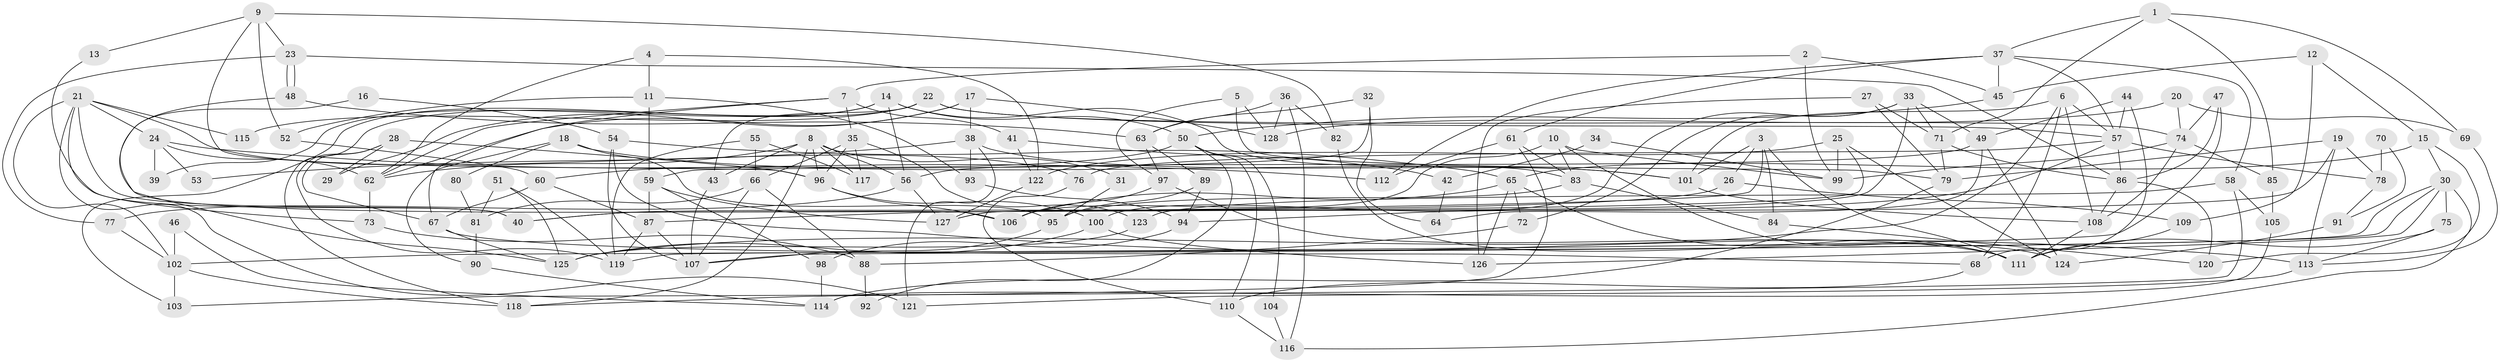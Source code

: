 // coarse degree distribution, {6: 0.08433734939759036, 5: 0.18072289156626506, 7: 0.07228915662650602, 8: 0.10843373493975904, 9: 0.024096385542168676, 4: 0.24096385542168675, 2: 0.08433734939759036, 3: 0.1566265060240964, 10: 0.024096385542168676, 11: 0.012048192771084338, 1: 0.012048192771084338}
// Generated by graph-tools (version 1.1) at 2025/52/02/27/25 19:52:08]
// undirected, 128 vertices, 256 edges
graph export_dot {
graph [start="1"]
  node [color=gray90,style=filled];
  1;
  2;
  3;
  4;
  5;
  6;
  7;
  8;
  9;
  10;
  11;
  12;
  13;
  14;
  15;
  16;
  17;
  18;
  19;
  20;
  21;
  22;
  23;
  24;
  25;
  26;
  27;
  28;
  29;
  30;
  31;
  32;
  33;
  34;
  35;
  36;
  37;
  38;
  39;
  40;
  41;
  42;
  43;
  44;
  45;
  46;
  47;
  48;
  49;
  50;
  51;
  52;
  53;
  54;
  55;
  56;
  57;
  58;
  59;
  60;
  61;
  62;
  63;
  64;
  65;
  66;
  67;
  68;
  69;
  70;
  71;
  72;
  73;
  74;
  75;
  76;
  77;
  78;
  79;
  80;
  81;
  82;
  83;
  84;
  85;
  86;
  87;
  88;
  89;
  90;
  91;
  92;
  93;
  94;
  95;
  96;
  97;
  98;
  99;
  100;
  101;
  102;
  103;
  104;
  105;
  106;
  107;
  108;
  109;
  110;
  111;
  112;
  113;
  114;
  115;
  116;
  117;
  118;
  119;
  120;
  121;
  122;
  123;
  124;
  125;
  126;
  127;
  128;
  1 -- 71;
  1 -- 37;
  1 -- 69;
  1 -- 85;
  2 -- 45;
  2 -- 99;
  2 -- 7;
  3 -- 87;
  3 -- 101;
  3 -- 26;
  3 -- 84;
  3 -- 111;
  4 -- 122;
  4 -- 11;
  4 -- 62;
  5 -- 97;
  5 -- 79;
  5 -- 128;
  6 -- 68;
  6 -- 108;
  6 -- 57;
  6 -- 101;
  6 -- 125;
  7 -- 35;
  7 -- 41;
  7 -- 62;
  7 -- 67;
  8 -- 56;
  8 -- 62;
  8 -- 31;
  8 -- 43;
  8 -- 96;
  8 -- 117;
  8 -- 118;
  9 -- 96;
  9 -- 23;
  9 -- 13;
  9 -- 52;
  9 -- 82;
  10 -- 106;
  10 -- 83;
  10 -- 99;
  10 -- 111;
  11 -- 52;
  11 -- 93;
  11 -- 59;
  12 -- 45;
  12 -- 15;
  12 -- 109;
  13 -- 40;
  14 -- 83;
  14 -- 56;
  14 -- 39;
  14 -- 50;
  14 -- 103;
  15 -- 65;
  15 -- 30;
  15 -- 120;
  16 -- 54;
  16 -- 125;
  17 -- 62;
  17 -- 128;
  17 -- 29;
  17 -- 38;
  18 -- 95;
  18 -- 101;
  18 -- 80;
  18 -- 90;
  19 -- 127;
  19 -- 79;
  19 -- 78;
  19 -- 113;
  20 -- 74;
  20 -- 69;
  20 -- 128;
  21 -- 76;
  21 -- 73;
  21 -- 24;
  21 -- 40;
  21 -- 102;
  21 -- 115;
  21 -- 121;
  22 -- 57;
  22 -- 118;
  22 -- 43;
  22 -- 74;
  22 -- 115;
  23 -- 48;
  23 -- 48;
  23 -- 86;
  23 -- 77;
  24 -- 62;
  24 -- 39;
  24 -- 53;
  24 -- 112;
  25 -- 99;
  25 -- 40;
  25 -- 122;
  25 -- 124;
  26 -- 109;
  26 -- 40;
  27 -- 71;
  27 -- 126;
  27 -- 79;
  28 -- 67;
  28 -- 96;
  28 -- 29;
  28 -- 119;
  30 -- 75;
  30 -- 116;
  30 -- 107;
  30 -- 119;
  30 -- 126;
  31 -- 95;
  32 -- 59;
  32 -- 63;
  32 -- 64;
  33 -- 127;
  33 -- 100;
  33 -- 49;
  33 -- 71;
  33 -- 72;
  34 -- 42;
  34 -- 99;
  35 -- 96;
  35 -- 66;
  35 -- 117;
  35 -- 123;
  36 -- 63;
  36 -- 128;
  36 -- 82;
  36 -- 116;
  37 -- 57;
  37 -- 61;
  37 -- 45;
  37 -- 58;
  37 -- 112;
  38 -- 101;
  38 -- 53;
  38 -- 93;
  38 -- 121;
  41 -- 122;
  41 -- 42;
  42 -- 64;
  43 -- 107;
  44 -- 49;
  44 -- 57;
  44 -- 68;
  45 -- 50;
  46 -- 114;
  46 -- 102;
  47 -- 102;
  47 -- 74;
  47 -- 86;
  48 -- 63;
  48 -- 106;
  49 -- 124;
  49 -- 56;
  49 -- 64;
  50 -- 60;
  50 -- 92;
  50 -- 104;
  50 -- 110;
  51 -- 119;
  51 -- 125;
  51 -- 81;
  52 -- 60;
  54 -- 107;
  54 -- 113;
  54 -- 65;
  55 -- 119;
  55 -- 117;
  55 -- 66;
  56 -- 77;
  56 -- 127;
  57 -- 86;
  57 -- 76;
  57 -- 78;
  57 -- 94;
  58 -- 123;
  58 -- 103;
  58 -- 105;
  59 -- 87;
  59 -- 98;
  59 -- 127;
  60 -- 87;
  60 -- 67;
  61 -- 118;
  61 -- 112;
  61 -- 83;
  62 -- 73;
  63 -- 97;
  63 -- 89;
  65 -- 111;
  65 -- 72;
  65 -- 106;
  65 -- 126;
  66 -- 107;
  66 -- 81;
  66 -- 88;
  67 -- 125;
  67 -- 68;
  68 -- 110;
  69 -- 113;
  70 -- 91;
  70 -- 78;
  71 -- 86;
  71 -- 79;
  72 -- 88;
  73 -- 88;
  74 -- 85;
  74 -- 99;
  74 -- 108;
  75 -- 111;
  75 -- 113;
  76 -- 110;
  77 -- 102;
  78 -- 91;
  79 -- 114;
  80 -- 81;
  81 -- 90;
  82 -- 124;
  83 -- 84;
  83 -- 95;
  84 -- 120;
  85 -- 105;
  86 -- 108;
  86 -- 120;
  87 -- 107;
  87 -- 119;
  88 -- 92;
  89 -- 95;
  89 -- 94;
  90 -- 114;
  91 -- 124;
  93 -- 94;
  94 -- 98;
  95 -- 107;
  96 -- 106;
  96 -- 100;
  97 -- 106;
  97 -- 111;
  98 -- 114;
  100 -- 126;
  100 -- 125;
  101 -- 108;
  102 -- 103;
  102 -- 118;
  104 -- 116;
  105 -- 114;
  108 -- 111;
  109 -- 111;
  110 -- 116;
  113 -- 121;
  122 -- 127;
  123 -- 125;
}
